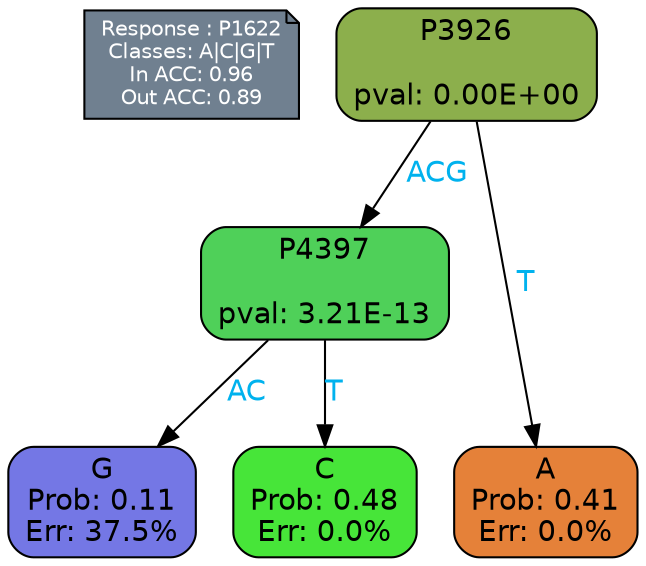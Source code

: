 digraph Tree {
node [shape=box, style="filled, rounded", color="black", fontname=helvetica] ;
graph [ranksep=equally, splines=polylines, bgcolor=transparent, dpi=600] ;
edge [fontname=helvetica] ;
LEGEND [label="Response : P1622
Classes: A|C|G|T
In ACC: 0.96
Out ACC: 0.89
",shape=note,align=left,style=filled,fillcolor="slategray",fontcolor="white",fontsize=10];1 [label="P3926

pval: 0.00E+00", fillcolor="#8caf4c"] ;
2 [label="P4397

pval: 3.21E-13", fillcolor="#4fd059"] ;
3 [label="G
Prob: 0.11
Err: 37.5%", fillcolor="#7477e5"] ;
4 [label="C
Prob: 0.48
Err: 0.0%", fillcolor="#47e539"] ;
5 [label="A
Prob: 0.41
Err: 0.0%", fillcolor="#e58139"] ;
1 -> 2 [label="ACG",fontcolor=deepskyblue2] ;
1 -> 5 [label="T",fontcolor=deepskyblue2] ;
2 -> 3 [label="AC",fontcolor=deepskyblue2] ;
2 -> 4 [label="T",fontcolor=deepskyblue2] ;
{rank = same; 3;4;5;}{rank = same; LEGEND;1;}}